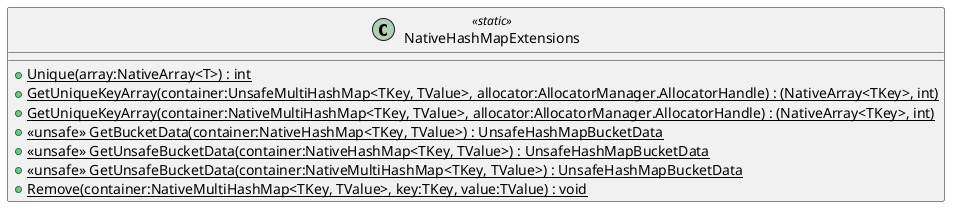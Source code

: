 @startuml
class NativeHashMapExtensions <<static>> {
    + {static} Unique(array:NativeArray<T>) : int
    + {static} GetUniqueKeyArray(container:UnsafeMultiHashMap<TKey, TValue>, allocator:AllocatorManager.AllocatorHandle) : (NativeArray<TKey>, int)
    + {static} GetUniqueKeyArray(container:NativeMultiHashMap<TKey, TValue>, allocator:AllocatorManager.AllocatorHandle) : (NativeArray<TKey>, int)
    + {static} <<unsafe>> GetBucketData(container:NativeHashMap<TKey, TValue>) : UnsafeHashMapBucketData
    + {static} <<unsafe>> GetUnsafeBucketData(container:NativeHashMap<TKey, TValue>) : UnsafeHashMapBucketData
    + {static} <<unsafe>> GetUnsafeBucketData(container:NativeMultiHashMap<TKey, TValue>) : UnsafeHashMapBucketData
    + {static} Remove(container:NativeMultiHashMap<TKey, TValue>, key:TKey, value:TValue) : void
}
@enduml
